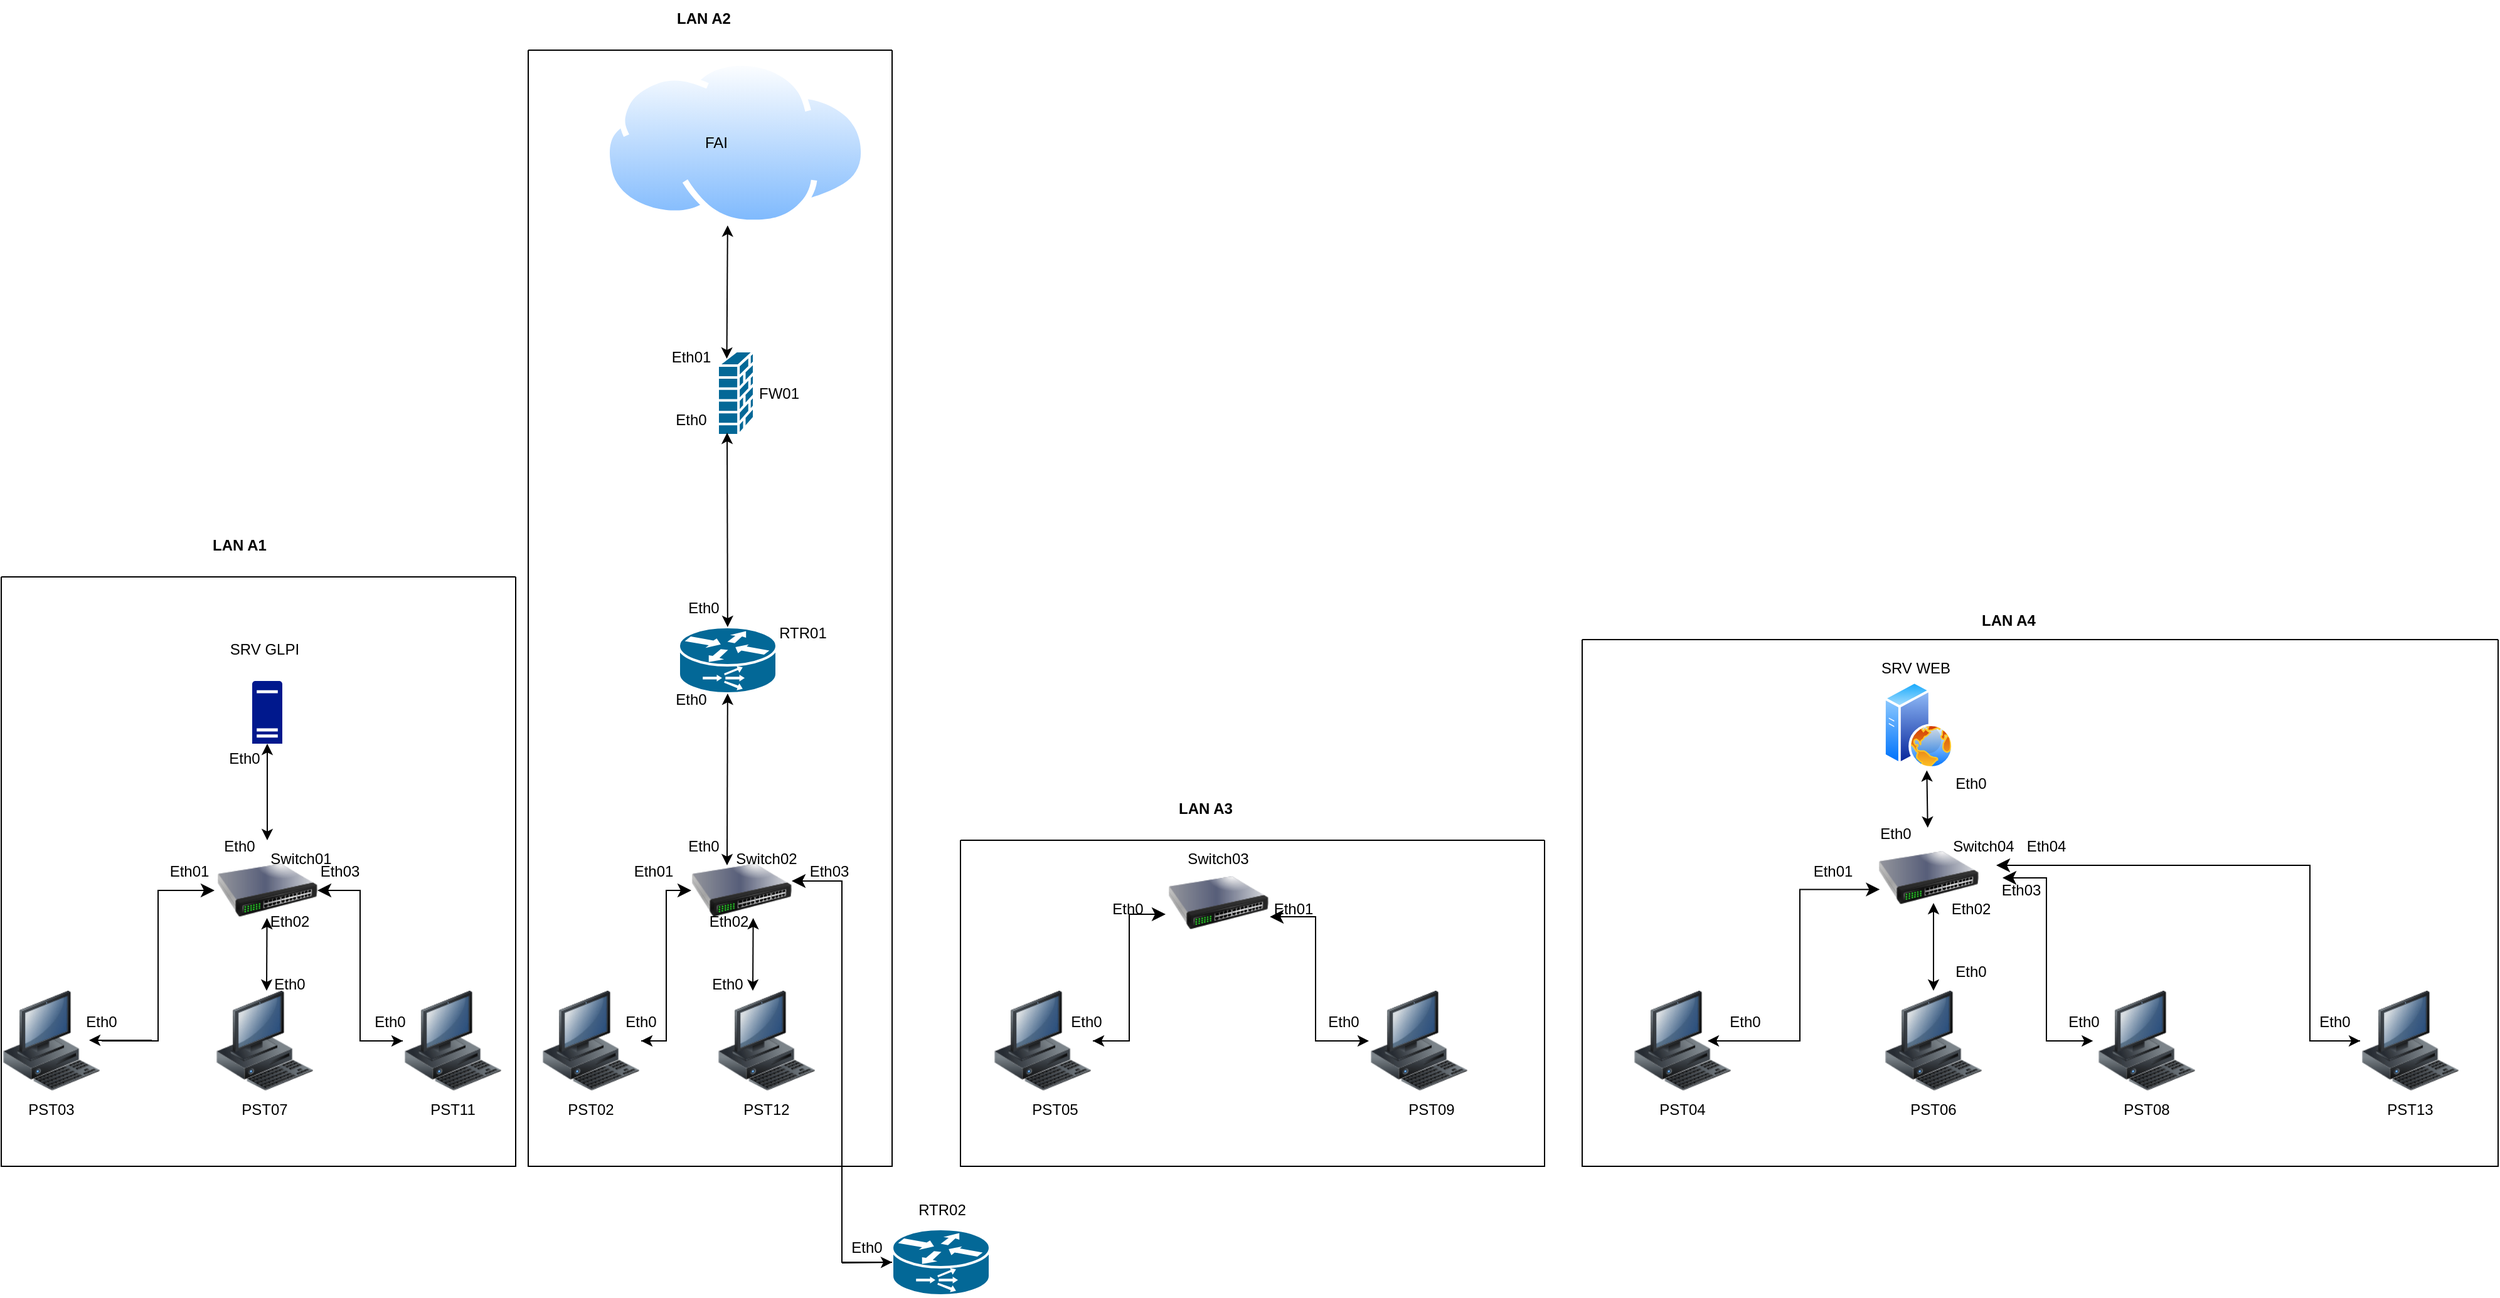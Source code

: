 <mxfile version="23.0.2" type="github">
  <diagram name="Page-1" id="hcv_wD8Ppl5ltnBhb6wF">
    <mxGraphModel dx="2022" dy="615" grid="1" gridSize="10" guides="1" tooltips="1" connect="1" arrows="1" fold="1" page="1" pageScale="1" pageWidth="827" pageHeight="1169" math="0" shadow="0">
      <root>
        <mxCell id="0" />
        <mxCell id="1" parent="0" />
        <mxCell id="xK1gJ9lWxbFAn04bGuzU-1" value="" style="shape=mxgraph.cisco.routers.content_service_router;sketch=0;html=1;pointerEvents=1;dashed=0;fillColor=#036897;strokeColor=#ffffff;strokeWidth=2;verticalLabelPosition=bottom;verticalAlign=top;align=center;outlineConnect=0;" parent="1" vertex="1">
          <mxGeometry x="390" y="510" width="78" height="53" as="geometry" />
        </mxCell>
        <mxCell id="xK1gJ9lWxbFAn04bGuzU-2" value="" style="shape=mxgraph.cisco.routers.content_service_router;sketch=0;html=1;pointerEvents=1;dashed=0;fillColor=#036897;strokeColor=#ffffff;strokeWidth=2;verticalLabelPosition=bottom;verticalAlign=top;align=center;outlineConnect=0;" parent="1" vertex="1">
          <mxGeometry x="560" y="990" width="78" height="53" as="geometry" />
        </mxCell>
        <mxCell id="xErXVpa4UoEsvvm1QY6W-1" value="" style="shape=mxgraph.cisco.security.firewall;sketch=0;html=1;pointerEvents=1;dashed=0;fillColor=#036897;strokeColor=#ffffff;strokeWidth=2;verticalLabelPosition=bottom;verticalAlign=top;align=center;outlineConnect=0;" vertex="1" parent="1">
          <mxGeometry x="421" y="290" width="29" height="67" as="geometry" />
        </mxCell>
        <mxCell id="xErXVpa4UoEsvvm1QY6W-3" value="" style="image;aspect=fixed;perimeter=ellipsePerimeter;html=1;align=center;shadow=0;dashed=0;spacingTop=3;image=img/lib/active_directory/internet_cloud.svg;" vertex="1" parent="1">
          <mxGeometry x="330" y="57.7" width="210" height="132.3" as="geometry" />
        </mxCell>
        <mxCell id="xErXVpa4UoEsvvm1QY6W-4" value="RTR01" style="text;html=1;strokeColor=none;fillColor=none;align=center;verticalAlign=middle;whiteSpace=wrap;rounded=0;" vertex="1" parent="1">
          <mxGeometry x="459" y="500" width="60" height="30" as="geometry" />
        </mxCell>
        <mxCell id="xErXVpa4UoEsvvm1QY6W-5" value="RTR02" style="text;html=1;strokeColor=none;fillColor=none;align=center;verticalAlign=middle;whiteSpace=wrap;rounded=0;" vertex="1" parent="1">
          <mxGeometry x="570" y="960" width="60" height="30" as="geometry" />
        </mxCell>
        <mxCell id="xErXVpa4UoEsvvm1QY6W-6" value="FW01" style="text;html=1;strokeColor=none;fillColor=none;align=center;verticalAlign=middle;whiteSpace=wrap;rounded=0;" vertex="1" parent="1">
          <mxGeometry x="440" y="308.5" width="60" height="30" as="geometry" />
        </mxCell>
        <mxCell id="xErXVpa4UoEsvvm1QY6W-7" value="Eth0" style="text;html=1;strokeColor=none;fillColor=none;align=center;verticalAlign=middle;whiteSpace=wrap;rounded=0;" vertex="1" parent="1">
          <mxGeometry x="380" y="480" width="60" height="30" as="geometry" />
        </mxCell>
        <mxCell id="xErXVpa4UoEsvvm1QY6W-8" value="FAI" style="text;html=1;strokeColor=none;fillColor=none;align=center;verticalAlign=middle;whiteSpace=wrap;rounded=0;" vertex="1" parent="1">
          <mxGeometry x="390" y="108.85" width="60" height="30" as="geometry" />
        </mxCell>
        <mxCell id="xErXVpa4UoEsvvm1QY6W-9" value="" style="endArrow=classic;startArrow=classic;html=1;rounded=0;exitX=0.25;exitY=0.09;exitDx=0;exitDy=0;exitPerimeter=0;entryX=0.471;entryY=0.998;entryDx=0;entryDy=0;entryPerimeter=0;" edge="1" parent="1" source="xErXVpa4UoEsvvm1QY6W-1" target="xErXVpa4UoEsvvm1QY6W-3">
          <mxGeometry width="50" height="50" relative="1" as="geometry">
            <mxPoint x="340" y="270" as="sourcePoint" />
            <mxPoint x="330" y="190" as="targetPoint" />
          </mxGeometry>
        </mxCell>
        <mxCell id="xErXVpa4UoEsvvm1QY6W-10" value="" style="endArrow=classic;startArrow=classic;html=1;rounded=0;exitX=0.5;exitY=0;exitDx=0;exitDy=0;exitPerimeter=0;" edge="1" parent="1">
          <mxGeometry width="50" height="50" relative="1" as="geometry">
            <mxPoint x="61.5" y="800" as="sourcePoint" />
            <mxPoint x="61.796" y="742" as="targetPoint" />
          </mxGeometry>
        </mxCell>
        <mxCell id="xErXVpa4UoEsvvm1QY6W-11" value="" style="endArrow=classic;startArrow=classic;html=1;rounded=0;exitX=0.356;exitY=0.25;exitDx=0;exitDy=0;exitPerimeter=0;" edge="1" parent="1" source="xErXVpa4UoEsvvm1QY6W-14" target="xK1gJ9lWxbFAn04bGuzU-1">
          <mxGeometry width="50" height="50" relative="1" as="geometry">
            <mxPoint x="328.5" y="658" as="sourcePoint" />
            <mxPoint x="328.5" y="560" as="targetPoint" />
          </mxGeometry>
        </mxCell>
        <mxCell id="xErXVpa4UoEsvvm1QY6W-12" value="" style="endArrow=classic;startArrow=classic;html=1;rounded=0;entryX=0.259;entryY=0.97;entryDx=0;entryDy=0;entryPerimeter=0;" edge="1" parent="1" source="xK1gJ9lWxbFAn04bGuzU-1" target="xErXVpa4UoEsvvm1QY6W-1">
          <mxGeometry width="50" height="50" relative="1" as="geometry">
            <mxPoint x="334.5" y="448" as="sourcePoint" />
            <mxPoint x="334.5" y="350" as="targetPoint" />
          </mxGeometry>
        </mxCell>
        <mxCell id="xErXVpa4UoEsvvm1QY6W-13" value="Eth0" style="text;html=1;strokeColor=none;fillColor=none;align=center;verticalAlign=middle;whiteSpace=wrap;rounded=0;" vertex="1" parent="1">
          <mxGeometry x="370" y="330" width="60" height="30" as="geometry" />
        </mxCell>
        <mxCell id="xErXVpa4UoEsvvm1QY6W-14" value="" style="image;html=1;image=img/lib/clip_art/networking/Switch_128x128.png" vertex="1" parent="1">
          <mxGeometry x="400" y="680" width="80" height="80" as="geometry" />
        </mxCell>
        <mxCell id="xErXVpa4UoEsvvm1QY6W-16" value="" style="image;aspect=fixed;perimeter=ellipsePerimeter;html=1;align=center;shadow=0;dashed=0;spacingTop=3;image=img/lib/active_directory/web_server.svg;" vertex="1" parent="1">
          <mxGeometry x="1350" y="553" width="56" height="70" as="geometry" />
        </mxCell>
        <mxCell id="xErXVpa4UoEsvvm1QY6W-17" value="" style="sketch=0;aspect=fixed;pointerEvents=1;shadow=0;dashed=0;html=1;strokeColor=none;labelPosition=center;verticalLabelPosition=bottom;verticalAlign=top;align=center;fillColor=#00188D;shape=mxgraph.mscae.enterprise.server_generic" vertex="1" parent="1">
          <mxGeometry x="50" y="553" width="24" height="50" as="geometry" />
        </mxCell>
        <mxCell id="xErXVpa4UoEsvvm1QY6W-18" value="SRV GLPI" style="text;html=1;strokeColor=none;fillColor=none;align=center;verticalAlign=middle;whiteSpace=wrap;rounded=0;" vertex="1" parent="1">
          <mxGeometry x="30" y="513" width="60" height="30" as="geometry" />
        </mxCell>
        <mxCell id="xErXVpa4UoEsvvm1QY6W-19" value="" style="image;html=1;image=img/lib/clip_art/computers/Workstation_128x128.png" vertex="1" parent="1">
          <mxGeometry x="-150" y="800" width="80" height="80" as="geometry" />
        </mxCell>
        <mxCell id="xErXVpa4UoEsvvm1QY6W-20" value="" style="image;html=1;image=img/lib/clip_art/computers/Workstation_128x128.png" vertex="1" parent="1">
          <mxGeometry x="20" y="800" width="80" height="80" as="geometry" />
        </mxCell>
        <mxCell id="xErXVpa4UoEsvvm1QY6W-21" value="" style="image;html=1;image=img/lib/clip_art/computers/Workstation_128x128.png" vertex="1" parent="1">
          <mxGeometry x="170" y="800" width="80" height="80" as="geometry" />
        </mxCell>
        <mxCell id="xErXVpa4UoEsvvm1QY6W-22" value="" style="image;html=1;image=img/lib/clip_art/networking/Switch_128x128.png" vertex="1" parent="1">
          <mxGeometry x="22" y="680" width="80" height="80" as="geometry" />
        </mxCell>
        <mxCell id="xErXVpa4UoEsvvm1QY6W-23" value="Switch01" style="text;html=1;strokeColor=none;fillColor=none;align=center;verticalAlign=middle;whiteSpace=wrap;rounded=0;" vertex="1" parent="1">
          <mxGeometry x="59" y="680" width="60" height="30" as="geometry" />
        </mxCell>
        <mxCell id="xErXVpa4UoEsvvm1QY6W-25" value="" style="endArrow=classic;startArrow=classic;html=1;rounded=0;entryX=0.5;entryY=1;entryDx=0;entryDy=0;entryPerimeter=0;" edge="1" parent="1" source="xErXVpa4UoEsvvm1QY6W-22" target="xErXVpa4UoEsvvm1QY6W-17">
          <mxGeometry width="50" height="50" relative="1" as="geometry">
            <mxPoint x="60" y="690" as="sourcePoint" />
            <mxPoint x="110" y="640" as="targetPoint" />
          </mxGeometry>
        </mxCell>
        <mxCell id="xErXVpa4UoEsvvm1QY6W-34" value="" style="edgeStyle=elbowEdgeStyle;elbow=horizontal;endArrow=classic;html=1;curved=0;rounded=0;endSize=8;startSize=8;" edge="1" parent="1" source="xErXVpa4UoEsvvm1QY6W-19">
          <mxGeometry width="50" height="50" relative="1" as="geometry">
            <mxPoint x="-90" y="770" as="sourcePoint" />
            <mxPoint x="20" y="720" as="targetPoint" />
          </mxGeometry>
        </mxCell>
        <mxCell id="xErXVpa4UoEsvvm1QY6W-37" value="" style="endArrow=classic;html=1;rounded=0;" edge="1" parent="1">
          <mxGeometry width="50" height="50" relative="1" as="geometry">
            <mxPoint x="-30" y="839.5" as="sourcePoint" />
            <mxPoint x="-80" y="839.5" as="targetPoint" />
          </mxGeometry>
        </mxCell>
        <mxCell id="xErXVpa4UoEsvvm1QY6W-39" value="" style="edgeStyle=elbowEdgeStyle;elbow=horizontal;endArrow=classic;html=1;curved=0;rounded=0;endSize=8;startSize=8;entryX=1;entryY=0.5;entryDx=0;entryDy=0;exitX=0;exitY=0.5;exitDx=0;exitDy=0;" edge="1" parent="1" source="xErXVpa4UoEsvvm1QY6W-21" target="xErXVpa4UoEsvvm1QY6W-22">
          <mxGeometry width="50" height="50" relative="1" as="geometry">
            <mxPoint x="220" y="840" as="sourcePoint" />
            <mxPoint x="250" y="710" as="targetPoint" />
          </mxGeometry>
        </mxCell>
        <mxCell id="xErXVpa4UoEsvvm1QY6W-40" value="" style="endArrow=classic;html=1;rounded=0;" edge="1" parent="1">
          <mxGeometry width="50" height="50" relative="1" as="geometry">
            <mxPoint x="140" y="840" as="sourcePoint" />
            <mxPoint x="170" y="840" as="targetPoint" />
          </mxGeometry>
        </mxCell>
        <mxCell id="xErXVpa4UoEsvvm1QY6W-41" value="PST11" style="text;html=1;strokeColor=none;fillColor=none;align=center;verticalAlign=middle;whiteSpace=wrap;rounded=0;" vertex="1" parent="1">
          <mxGeometry x="180" y="880" width="60" height="30" as="geometry" />
        </mxCell>
        <mxCell id="xErXVpa4UoEsvvm1QY6W-42" value="PST07" style="text;html=1;strokeColor=none;fillColor=none;align=center;verticalAlign=middle;whiteSpace=wrap;rounded=0;" vertex="1" parent="1">
          <mxGeometry x="30" y="880" width="60" height="30" as="geometry" />
        </mxCell>
        <mxCell id="xErXVpa4UoEsvvm1QY6W-43" value="PST03" style="text;html=1;strokeColor=none;fillColor=none;align=center;verticalAlign=middle;whiteSpace=wrap;rounded=0;" vertex="1" parent="1">
          <mxGeometry x="-140" y="880" width="60" height="30" as="geometry" />
        </mxCell>
        <mxCell id="xErXVpa4UoEsvvm1QY6W-44" value="Eth0" style="text;html=1;strokeColor=none;fillColor=none;align=center;verticalAlign=middle;whiteSpace=wrap;rounded=0;" vertex="1" parent="1">
          <mxGeometry x="510" y="990" width="60" height="30" as="geometry" />
        </mxCell>
        <mxCell id="xErXVpa4UoEsvvm1QY6W-46" value="Eth03" style="text;html=1;strokeColor=none;fillColor=none;align=center;verticalAlign=middle;whiteSpace=wrap;rounded=0;" vertex="1" parent="1">
          <mxGeometry x="90" y="690" width="60" height="30" as="geometry" />
        </mxCell>
        <mxCell id="xErXVpa4UoEsvvm1QY6W-47" value="Eth02" style="text;html=1;strokeColor=none;fillColor=none;align=center;verticalAlign=middle;whiteSpace=wrap;rounded=0;" vertex="1" parent="1">
          <mxGeometry x="50" y="730" width="60" height="30" as="geometry" />
        </mxCell>
        <mxCell id="xErXVpa4UoEsvvm1QY6W-48" value="Eth01" style="text;html=1;strokeColor=none;fillColor=none;align=center;verticalAlign=middle;whiteSpace=wrap;rounded=0;" vertex="1" parent="1">
          <mxGeometry x="-30" y="690" width="60" height="30" as="geometry" />
        </mxCell>
        <mxCell id="xErXVpa4UoEsvvm1QY6W-49" value="Eth0" style="text;html=1;strokeColor=none;fillColor=none;align=center;verticalAlign=middle;whiteSpace=wrap;rounded=0;" vertex="1" parent="1">
          <mxGeometry x="14" y="600" width="60" height="30" as="geometry" />
        </mxCell>
        <mxCell id="xErXVpa4UoEsvvm1QY6W-50" value="Eth0" style="text;html=1;strokeColor=none;fillColor=none;align=center;verticalAlign=middle;whiteSpace=wrap;rounded=0;" vertex="1" parent="1">
          <mxGeometry x="10" y="670" width="60" height="30" as="geometry" />
        </mxCell>
        <mxCell id="xErXVpa4UoEsvvm1QY6W-51" value="Eth0" style="text;html=1;strokeColor=none;fillColor=none;align=center;verticalAlign=middle;whiteSpace=wrap;rounded=0;" vertex="1" parent="1">
          <mxGeometry x="130" y="810" width="60" height="30" as="geometry" />
        </mxCell>
        <mxCell id="xErXVpa4UoEsvvm1QY6W-52" value="Eth0" style="text;html=1;strokeColor=none;fillColor=none;align=center;verticalAlign=middle;whiteSpace=wrap;rounded=0;" vertex="1" parent="1">
          <mxGeometry x="50" y="780" width="60" height="30" as="geometry" />
        </mxCell>
        <mxCell id="xErXVpa4UoEsvvm1QY6W-53" value="Eth0" style="text;html=1;strokeColor=none;fillColor=none;align=center;verticalAlign=middle;whiteSpace=wrap;rounded=0;" vertex="1" parent="1">
          <mxGeometry x="-100" y="810" width="60" height="30" as="geometry" />
        </mxCell>
        <mxCell id="xErXVpa4UoEsvvm1QY6W-54" value="" style="swimlane;startSize=0;" vertex="1" parent="1">
          <mxGeometry x="-150" y="470" width="410" height="470" as="geometry" />
        </mxCell>
        <mxCell id="xErXVpa4UoEsvvm1QY6W-55" value="Eth0" style="text;html=1;strokeColor=none;fillColor=none;align=center;verticalAlign=middle;whiteSpace=wrap;rounded=0;" vertex="1" parent="1">
          <mxGeometry x="370" y="553" width="60" height="30" as="geometry" />
        </mxCell>
        <mxCell id="xErXVpa4UoEsvvm1QY6W-56" value="Eth01" style="text;html=1;strokeColor=none;fillColor=none;align=center;verticalAlign=middle;whiteSpace=wrap;rounded=0;" vertex="1" parent="1">
          <mxGeometry x="370" y="280" width="60" height="30" as="geometry" />
        </mxCell>
        <mxCell id="xErXVpa4UoEsvvm1QY6W-57" value="&lt;b&gt;LAN A1&lt;/b&gt;" style="text;html=1;strokeColor=none;fillColor=none;align=center;verticalAlign=middle;whiteSpace=wrap;rounded=0;" vertex="1" parent="1">
          <mxGeometry x="10" y="430" width="60" height="30" as="geometry" />
        </mxCell>
        <mxCell id="xErXVpa4UoEsvvm1QY6W-59" value="" style="image;html=1;image=img/lib/clip_art/computers/Workstation_128x128.png" vertex="1" parent="1">
          <mxGeometry x="280" y="800" width="80" height="80" as="geometry" />
        </mxCell>
        <mxCell id="xErXVpa4UoEsvvm1QY6W-62" value="" style="edgeStyle=elbowEdgeStyle;elbow=horizontal;endArrow=classic;html=1;curved=0;rounded=0;endSize=8;startSize=8;" edge="1" parent="1" source="xErXVpa4UoEsvvm1QY6W-59" target="xErXVpa4UoEsvvm1QY6W-14">
          <mxGeometry width="50" height="50" relative="1" as="geometry">
            <mxPoint x="340" y="780" as="sourcePoint" />
            <mxPoint x="390" y="730" as="targetPoint" />
          </mxGeometry>
        </mxCell>
        <mxCell id="xErXVpa4UoEsvvm1QY6W-64" value="" style="endArrow=classic;html=1;rounded=0;entryX=1;entryY=0.5;entryDx=0;entryDy=0;" edge="1" parent="1" target="xErXVpa4UoEsvvm1QY6W-59">
          <mxGeometry width="50" height="50" relative="1" as="geometry">
            <mxPoint x="380" y="840" as="sourcePoint" />
            <mxPoint x="360" y="760" as="targetPoint" />
            <Array as="points">
              <mxPoint x="370" y="840" />
            </Array>
          </mxGeometry>
        </mxCell>
        <mxCell id="xErXVpa4UoEsvvm1QY6W-65" value="Switch02" style="text;html=1;strokeColor=none;fillColor=none;align=center;verticalAlign=middle;whiteSpace=wrap;rounded=0;" vertex="1" parent="1">
          <mxGeometry x="430" y="680" width="60" height="30" as="geometry" />
        </mxCell>
        <mxCell id="xErXVpa4UoEsvvm1QY6W-66" value="" style="edgeStyle=elbowEdgeStyle;elbow=horizontal;endArrow=classic;html=1;curved=0;rounded=0;endSize=8;startSize=8;exitX=0;exitY=0.5;exitDx=0;exitDy=0;entryX=0;entryY=0.75;entryDx=0;entryDy=0;exitPerimeter=0;" edge="1" parent="1" source="xK1gJ9lWxbFAn04bGuzU-2" target="xErXVpa4UoEsvvm1QY6W-79">
          <mxGeometry width="50" height="50" relative="1" as="geometry">
            <mxPoint x="640" y="850.54" as="sourcePoint" />
            <mxPoint x="519" y="720" as="targetPoint" />
          </mxGeometry>
        </mxCell>
        <mxCell id="xErXVpa4UoEsvvm1QY6W-68" value="PST12" style="text;html=1;strokeColor=none;fillColor=none;align=center;verticalAlign=middle;whiteSpace=wrap;rounded=0;" vertex="1" parent="1">
          <mxGeometry x="430" y="880" width="60" height="30" as="geometry" />
        </mxCell>
        <mxCell id="xErXVpa4UoEsvvm1QY6W-69" value="PST02" style="text;html=1;strokeColor=none;fillColor=none;align=center;verticalAlign=middle;whiteSpace=wrap;rounded=0;" vertex="1" parent="1">
          <mxGeometry x="290" y="880" width="60" height="30" as="geometry" />
        </mxCell>
        <mxCell id="xErXVpa4UoEsvvm1QY6W-72" value="Eth0" style="text;html=1;strokeColor=none;fillColor=none;align=center;verticalAlign=middle;whiteSpace=wrap;rounded=0;" vertex="1" parent="1">
          <mxGeometry x="380" y="670" width="60" height="30" as="geometry" />
        </mxCell>
        <mxCell id="xErXVpa4UoEsvvm1QY6W-73" value="Eth02" style="text;html=1;strokeColor=none;fillColor=none;align=center;verticalAlign=middle;whiteSpace=wrap;rounded=0;" vertex="1" parent="1">
          <mxGeometry x="400" y="730" width="60" height="30" as="geometry" />
        </mxCell>
        <mxCell id="xErXVpa4UoEsvvm1QY6W-74" value="Eth0" style="text;html=1;strokeColor=none;fillColor=none;align=center;verticalAlign=middle;whiteSpace=wrap;rounded=0;" vertex="1" parent="1">
          <mxGeometry x="399" y="780" width="60" height="30" as="geometry" />
        </mxCell>
        <mxCell id="xErXVpa4UoEsvvm1QY6W-75" value="Eth01" style="text;html=1;strokeColor=none;fillColor=none;align=center;verticalAlign=middle;whiteSpace=wrap;rounded=0;" vertex="1" parent="1">
          <mxGeometry x="340" y="690" width="60" height="30" as="geometry" />
        </mxCell>
        <mxCell id="xErXVpa4UoEsvvm1QY6W-76" value="Eth0" style="text;html=1;strokeColor=none;fillColor=none;align=center;verticalAlign=middle;whiteSpace=wrap;rounded=0;" vertex="1" parent="1">
          <mxGeometry x="330" y="810" width="60" height="30" as="geometry" />
        </mxCell>
        <mxCell id="xErXVpa4UoEsvvm1QY6W-78" value="" style="endArrow=classic;startArrow=classic;html=1;rounded=0;exitX=0.5;exitY=0;exitDx=0;exitDy=0;exitPerimeter=0;" edge="1" parent="1">
          <mxGeometry width="50" height="50" relative="1" as="geometry">
            <mxPoint x="449" y="800" as="sourcePoint" />
            <mxPoint x="449.296" y="742" as="targetPoint" />
          </mxGeometry>
        </mxCell>
        <mxCell id="xErXVpa4UoEsvvm1QY6W-79" value="Eth03" style="text;html=1;strokeColor=none;fillColor=none;align=center;verticalAlign=middle;whiteSpace=wrap;rounded=0;" vertex="1" parent="1">
          <mxGeometry x="480" y="690" width="60" height="30" as="geometry" />
        </mxCell>
        <mxCell id="xErXVpa4UoEsvvm1QY6W-80" value="" style="endArrow=classic;html=1;rounded=0;entryX=0;entryY=0.5;entryDx=0;entryDy=0;entryPerimeter=0;" edge="1" parent="1" target="xK1gJ9lWxbFAn04bGuzU-2">
          <mxGeometry width="50" height="50" relative="1" as="geometry">
            <mxPoint x="520" y="1017" as="sourcePoint" />
            <mxPoint x="660" y="840" as="targetPoint" />
          </mxGeometry>
        </mxCell>
        <mxCell id="xErXVpa4UoEsvvm1QY6W-81" value="" style="swimlane;startSize=0;" vertex="1" parent="1">
          <mxGeometry x="270" y="50" width="290" height="890" as="geometry" />
        </mxCell>
        <mxCell id="xErXVpa4UoEsvvm1QY6W-58" value="" style="image;html=1;image=img/lib/clip_art/computers/Workstation_128x128.png" vertex="1" parent="xErXVpa4UoEsvvm1QY6W-81">
          <mxGeometry x="150" y="750" width="80" height="80" as="geometry" />
        </mxCell>
        <mxCell id="xErXVpa4UoEsvvm1QY6W-82" value="&lt;b&gt;LAN A2&lt;/b&gt;" style="text;html=1;strokeColor=none;fillColor=none;align=center;verticalAlign=middle;whiteSpace=wrap;rounded=0;" vertex="1" parent="1">
          <mxGeometry x="380" y="10" width="60" height="30" as="geometry" />
        </mxCell>
        <mxCell id="xErXVpa4UoEsvvm1QY6W-85" value="" style="image;html=1;image=img/lib/clip_art/computers/Workstation_128x128.png" vertex="1" parent="1">
          <mxGeometry x="940" y="800" width="80" height="80" as="geometry" />
        </mxCell>
        <mxCell id="xErXVpa4UoEsvvm1QY6W-86" value="" style="image;html=1;image=img/lib/clip_art/computers/Workstation_128x128.png" vertex="1" parent="1">
          <mxGeometry x="640" y="800" width="80" height="80" as="geometry" />
        </mxCell>
        <mxCell id="xErXVpa4UoEsvvm1QY6W-87" value="" style="edgeStyle=elbowEdgeStyle;elbow=horizontal;endArrow=classic;html=1;curved=0;rounded=0;endSize=8;startSize=8;entryX=-0.025;entryY=0.613;entryDx=0;entryDy=0;entryPerimeter=0;" edge="1" parent="1" source="xErXVpa4UoEsvvm1QY6W-86" target="xErXVpa4UoEsvvm1QY6W-83">
          <mxGeometry width="50" height="50" relative="1" as="geometry">
            <mxPoint x="719" y="850" as="sourcePoint" />
            <mxPoint x="759" y="730" as="targetPoint" />
          </mxGeometry>
        </mxCell>
        <mxCell id="xErXVpa4UoEsvvm1QY6W-88" value="" style="endArrow=classic;html=1;rounded=0;entryX=1;entryY=0.5;entryDx=0;entryDy=0;" edge="1" parent="1" target="xErXVpa4UoEsvvm1QY6W-86">
          <mxGeometry width="50" height="50" relative="1" as="geometry">
            <mxPoint x="730" y="840" as="sourcePoint" />
            <mxPoint x="807" y="860" as="targetPoint" />
          </mxGeometry>
        </mxCell>
        <mxCell id="xErXVpa4UoEsvvm1QY6W-89" value="Eth0" style="text;html=1;strokeColor=none;fillColor=none;align=center;verticalAlign=middle;whiteSpace=wrap;rounded=0;" vertex="1" parent="1">
          <mxGeometry x="890" y="810" width="60" height="30" as="geometry" />
        </mxCell>
        <mxCell id="xErXVpa4UoEsvvm1QY6W-90" value="Eth0" style="text;html=1;strokeColor=none;fillColor=none;align=center;verticalAlign=middle;whiteSpace=wrap;rounded=0;" vertex="1" parent="1">
          <mxGeometry x="684.5" y="810" width="60" height="30" as="geometry" />
        </mxCell>
        <mxCell id="xErXVpa4UoEsvvm1QY6W-91" value="Eth0" style="text;html=1;strokeColor=none;fillColor=none;align=center;verticalAlign=middle;whiteSpace=wrap;rounded=0;" vertex="1" parent="1">
          <mxGeometry x="718" y="720" width="60" height="30" as="geometry" />
        </mxCell>
        <mxCell id="xErXVpa4UoEsvvm1QY6W-92" value="PST09" style="text;html=1;strokeColor=none;fillColor=none;align=center;verticalAlign=middle;whiteSpace=wrap;rounded=0;" vertex="1" parent="1">
          <mxGeometry x="960" y="880" width="60" height="30" as="geometry" />
        </mxCell>
        <mxCell id="xErXVpa4UoEsvvm1QY6W-93" value="PST05" style="text;html=1;strokeColor=none;fillColor=none;align=center;verticalAlign=middle;whiteSpace=wrap;rounded=0;" vertex="1" parent="1">
          <mxGeometry x="660" y="880" width="60" height="30" as="geometry" />
        </mxCell>
        <mxCell id="xErXVpa4UoEsvvm1QY6W-94" value="" style="edgeStyle=elbowEdgeStyle;elbow=horizontal;endArrow=classic;html=1;curved=0;rounded=0;endSize=8;startSize=8;exitX=-0.075;exitY=0.5;exitDx=0;exitDy=0;exitPerimeter=0;entryX=1.013;entryY=0.638;entryDx=0;entryDy=0;entryPerimeter=0;" edge="1" parent="1" source="xErXVpa4UoEsvvm1QY6W-85" target="xErXVpa4UoEsvvm1QY6W-83">
          <mxGeometry width="50" height="50" relative="1" as="geometry">
            <mxPoint x="950" y="810" as="sourcePoint" />
            <mxPoint x="850" y="750" as="targetPoint" />
          </mxGeometry>
        </mxCell>
        <mxCell id="xErXVpa4UoEsvvm1QY6W-95" value="" style="endArrow=classic;html=1;rounded=0;entryX=0;entryY=0.5;entryDx=0;entryDy=0;" edge="1" parent="1" target="xErXVpa4UoEsvvm1QY6W-85">
          <mxGeometry width="50" height="50" relative="1" as="geometry">
            <mxPoint x="900" y="840" as="sourcePoint" />
            <mxPoint x="454" y="1080" as="targetPoint" />
            <Array as="points" />
          </mxGeometry>
        </mxCell>
        <mxCell id="xErXVpa4UoEsvvm1QY6W-97" value="" style="swimlane;startSize=0;" vertex="1" parent="1">
          <mxGeometry x="614.5" y="680" width="465.5" height="260" as="geometry" />
        </mxCell>
        <mxCell id="xErXVpa4UoEsvvm1QY6W-83" value="" style="image;html=1;image=img/lib/clip_art/networking/Switch_128x128.png" vertex="1" parent="xErXVpa4UoEsvvm1QY6W-97">
          <mxGeometry x="165.5" y="10" width="80" height="80" as="geometry" />
        </mxCell>
        <mxCell id="xErXVpa4UoEsvvm1QY6W-96" value="Eth01" style="text;html=1;strokeColor=none;fillColor=none;align=center;verticalAlign=middle;whiteSpace=wrap;rounded=0;" vertex="1" parent="xErXVpa4UoEsvvm1QY6W-97">
          <mxGeometry x="235.5" y="40" width="60" height="30" as="geometry" />
        </mxCell>
        <mxCell id="xErXVpa4UoEsvvm1QY6W-84" value="Switch03" style="text;html=1;strokeColor=none;fillColor=none;align=center;verticalAlign=middle;whiteSpace=wrap;rounded=0;" vertex="1" parent="xErXVpa4UoEsvvm1QY6W-97">
          <mxGeometry x="175.5" width="60" height="30" as="geometry" />
        </mxCell>
        <mxCell id="xErXVpa4UoEsvvm1QY6W-98" value="&lt;b&gt;LAN A3&lt;/b&gt;" style="text;html=1;strokeColor=none;fillColor=none;align=center;verticalAlign=middle;whiteSpace=wrap;rounded=0;" vertex="1" parent="1">
          <mxGeometry x="780" y="640" width="60" height="30" as="geometry" />
        </mxCell>
        <mxCell id="xErXVpa4UoEsvvm1QY6W-99" value="SRV WEB" style="text;html=1;strokeColor=none;fillColor=none;align=center;verticalAlign=middle;whiteSpace=wrap;rounded=0;" vertex="1" parent="1">
          <mxGeometry x="1346" y="533" width="60" height="20" as="geometry" />
        </mxCell>
        <mxCell id="xErXVpa4UoEsvvm1QY6W-100" value="" style="image;html=1;image=img/lib/clip_art/networking/Switch_128x128.png" vertex="1" parent="1">
          <mxGeometry x="1346" y="670" width="80" height="80" as="geometry" />
        </mxCell>
        <mxCell id="xErXVpa4UoEsvvm1QY6W-101" value="Switch04" style="text;html=1;strokeColor=none;fillColor=none;align=center;verticalAlign=middle;whiteSpace=wrap;rounded=0;" vertex="1" parent="1">
          <mxGeometry x="1400" y="670" width="60" height="30" as="geometry" />
        </mxCell>
        <mxCell id="xErXVpa4UoEsvvm1QY6W-102" value="" style="endArrow=classic;startArrow=classic;html=1;rounded=0;entryX=0.619;entryY=1.017;entryDx=0;entryDy=0;entryPerimeter=0;" edge="1" parent="1" source="xErXVpa4UoEsvvm1QY6W-100" target="xErXVpa4UoEsvvm1QY6W-16">
          <mxGeometry width="50" height="50" relative="1" as="geometry">
            <mxPoint x="1320" y="673" as="sourcePoint" />
            <mxPoint x="1370" y="623" as="targetPoint" />
          </mxGeometry>
        </mxCell>
        <mxCell id="xErXVpa4UoEsvvm1QY6W-103" value="" style="image;html=1;image=img/lib/clip_art/computers/Workstation_128x128.png" vertex="1" parent="1">
          <mxGeometry x="1730" y="800" width="80" height="80" as="geometry" />
        </mxCell>
        <mxCell id="xErXVpa4UoEsvvm1QY6W-104" value="" style="image;html=1;image=img/lib/clip_art/computers/Workstation_128x128.png" vertex="1" parent="1">
          <mxGeometry x="1520" y="800" width="80" height="80" as="geometry" />
        </mxCell>
        <mxCell id="xErXVpa4UoEsvvm1QY6W-105" value="" style="image;html=1;image=img/lib/clip_art/computers/Workstation_128x128.png" vertex="1" parent="1">
          <mxGeometry x="1350" y="800" width="80" height="80" as="geometry" />
        </mxCell>
        <mxCell id="xErXVpa4UoEsvvm1QY6W-106" value="" style="image;html=1;image=img/lib/clip_art/computers/Workstation_128x128.png" vertex="1" parent="1">
          <mxGeometry x="1150" y="800" width="80" height="80" as="geometry" />
        </mxCell>
        <mxCell id="xErXVpa4UoEsvvm1QY6W-107" value="" style="endArrow=classic;startArrow=classic;html=1;rounded=0;entryX=0.5;entryY=0;entryDx=0;entryDy=0;" edge="1" parent="1" target="xErXVpa4UoEsvvm1QY6W-105">
          <mxGeometry width="50" height="50" relative="1" as="geometry">
            <mxPoint x="1390" y="730" as="sourcePoint" />
            <mxPoint x="1395" y="634" as="targetPoint" />
          </mxGeometry>
        </mxCell>
        <mxCell id="xErXVpa4UoEsvvm1QY6W-108" value="" style="edgeStyle=elbowEdgeStyle;elbow=horizontal;endArrow=classic;html=1;curved=0;rounded=0;endSize=8;startSize=8;entryX=0.015;entryY=0.615;entryDx=0;entryDy=0;entryPerimeter=0;" edge="1" parent="1" target="xErXVpa4UoEsvvm1QY6W-100">
          <mxGeometry width="50" height="50" relative="1" as="geometry">
            <mxPoint x="1220" y="840" as="sourcePoint" />
            <mxPoint x="1278" y="744.5" as="targetPoint" />
          </mxGeometry>
        </mxCell>
        <mxCell id="xErXVpa4UoEsvvm1QY6W-109" value="" style="edgeStyle=elbowEdgeStyle;elbow=horizontal;endArrow=classic;html=1;curved=0;rounded=0;endSize=8;startSize=8;exitX=0;exitY=0.5;exitDx=0;exitDy=0;" edge="1" parent="1" source="xErXVpa4UoEsvvm1QY6W-103">
          <mxGeometry width="50" height="50" relative="1" as="geometry">
            <mxPoint x="1690" y="831" as="sourcePoint" />
            <mxPoint x="1440" y="700" as="targetPoint" />
            <Array as="points">
              <mxPoint x="1690" y="780" />
            </Array>
          </mxGeometry>
        </mxCell>
        <mxCell id="xErXVpa4UoEsvvm1QY6W-110" value="" style="edgeStyle=elbowEdgeStyle;elbow=horizontal;endArrow=classic;html=1;curved=0;rounded=0;endSize=8;startSize=8;" edge="1" parent="1">
          <mxGeometry width="50" height="50" relative="1" as="geometry">
            <mxPoint x="1515" y="840" as="sourcePoint" />
            <mxPoint x="1445" y="710" as="targetPoint" />
          </mxGeometry>
        </mxCell>
        <mxCell id="xErXVpa4UoEsvvm1QY6W-111" value="PST04" style="text;html=1;strokeColor=none;fillColor=none;align=center;verticalAlign=middle;whiteSpace=wrap;rounded=0;" vertex="1" parent="1">
          <mxGeometry x="1160" y="880" width="60" height="30" as="geometry" />
        </mxCell>
        <mxCell id="xErXVpa4UoEsvvm1QY6W-112" value="PST13" style="text;html=1;strokeColor=none;fillColor=none;align=center;verticalAlign=middle;whiteSpace=wrap;rounded=0;" vertex="1" parent="1">
          <mxGeometry x="1740" y="880" width="60" height="30" as="geometry" />
        </mxCell>
        <mxCell id="xErXVpa4UoEsvvm1QY6W-113" value="PST08" style="text;html=1;strokeColor=none;fillColor=none;align=center;verticalAlign=middle;whiteSpace=wrap;rounded=0;" vertex="1" parent="1">
          <mxGeometry x="1530" y="880" width="60" height="30" as="geometry" />
        </mxCell>
        <mxCell id="xErXVpa4UoEsvvm1QY6W-114" value="PST06" style="text;html=1;strokeColor=none;fillColor=none;align=center;verticalAlign=middle;whiteSpace=wrap;rounded=0;" vertex="1" parent="1">
          <mxGeometry x="1360" y="880" width="60" height="30" as="geometry" />
        </mxCell>
        <mxCell id="xErXVpa4UoEsvvm1QY6W-115" value="Eth01" style="text;html=1;strokeColor=none;fillColor=none;align=center;verticalAlign=middle;whiteSpace=wrap;rounded=0;" vertex="1" parent="1">
          <mxGeometry x="1280" y="690" width="60" height="30" as="geometry" />
        </mxCell>
        <mxCell id="xErXVpa4UoEsvvm1QY6W-117" value="Eth03" style="text;html=1;strokeColor=none;fillColor=none;align=center;verticalAlign=middle;whiteSpace=wrap;rounded=0;" vertex="1" parent="1">
          <mxGeometry x="1430" y="705" width="60" height="30" as="geometry" />
        </mxCell>
        <mxCell id="xErXVpa4UoEsvvm1QY6W-118" value="Eth04" style="text;html=1;strokeColor=none;fillColor=none;align=center;verticalAlign=middle;whiteSpace=wrap;rounded=0;" vertex="1" parent="1">
          <mxGeometry x="1450" y="670" width="60" height="30" as="geometry" />
        </mxCell>
        <mxCell id="xErXVpa4UoEsvvm1QY6W-119" value="Eth0" style="text;html=1;strokeColor=none;fillColor=none;align=center;verticalAlign=middle;whiteSpace=wrap;rounded=0;" vertex="1" parent="1">
          <mxGeometry x="1330" y="660" width="60" height="30" as="geometry" />
        </mxCell>
        <mxCell id="xErXVpa4UoEsvvm1QY6W-120" value="Eth0" style="text;html=1;strokeColor=none;fillColor=none;align=center;verticalAlign=middle;whiteSpace=wrap;rounded=0;" vertex="1" parent="1">
          <mxGeometry x="1390" y="620" width="60" height="30" as="geometry" />
        </mxCell>
        <mxCell id="xErXVpa4UoEsvvm1QY6W-121" value="Eth0" style="text;html=1;strokeColor=none;fillColor=none;align=center;verticalAlign=middle;whiteSpace=wrap;rounded=0;" vertex="1" parent="1">
          <mxGeometry x="1210" y="810" width="60" height="30" as="geometry" />
        </mxCell>
        <mxCell id="xErXVpa4UoEsvvm1QY6W-122" value="Eth0" style="text;html=1;strokeColor=none;fillColor=none;align=center;verticalAlign=middle;whiteSpace=wrap;rounded=0;" vertex="1" parent="1">
          <mxGeometry x="1390" y="770" width="60" height="30" as="geometry" />
        </mxCell>
        <mxCell id="xErXVpa4UoEsvvm1QY6W-123" value="Eth0" style="text;html=1;strokeColor=none;fillColor=none;align=center;verticalAlign=middle;whiteSpace=wrap;rounded=0;" vertex="1" parent="1">
          <mxGeometry x="1480" y="810" width="60" height="30" as="geometry" />
        </mxCell>
        <mxCell id="xErXVpa4UoEsvvm1QY6W-124" value="Eth0" style="text;html=1;strokeColor=none;fillColor=none;align=center;verticalAlign=middle;whiteSpace=wrap;rounded=0;" vertex="1" parent="1">
          <mxGeometry x="1680" y="810" width="60" height="30" as="geometry" />
        </mxCell>
        <mxCell id="xErXVpa4UoEsvvm1QY6W-125" value="Eth02" style="text;html=1;strokeColor=none;fillColor=none;align=center;verticalAlign=middle;whiteSpace=wrap;rounded=0;" vertex="1" parent="1">
          <mxGeometry x="1390" y="720" width="60" height="30" as="geometry" />
        </mxCell>
        <mxCell id="xErXVpa4UoEsvvm1QY6W-126" value="" style="endArrow=classic;html=1;rounded=0;entryX=0;entryY=1;entryDx=0;entryDy=0;" edge="1" parent="1" target="xErXVpa4UoEsvvm1QY6W-121">
          <mxGeometry width="50" height="50" relative="1" as="geometry">
            <mxPoint x="1280" y="840" as="sourcePoint" />
            <mxPoint x="1220" y="850" as="targetPoint" />
          </mxGeometry>
        </mxCell>
        <mxCell id="xErXVpa4UoEsvvm1QY6W-127" value="" style="endArrow=classic;html=1;rounded=0;entryX=0.619;entryY=1;entryDx=0;entryDy=0;entryPerimeter=0;exitX=0;exitY=1;exitDx=0;exitDy=0;" edge="1" parent="1" source="xErXVpa4UoEsvvm1QY6W-123" target="xErXVpa4UoEsvvm1QY6W-123">
          <mxGeometry width="50" height="50" relative="1" as="geometry">
            <mxPoint x="1510" y="740" as="sourcePoint" />
            <mxPoint x="1560" y="690" as="targetPoint" />
          </mxGeometry>
        </mxCell>
        <mxCell id="xErXVpa4UoEsvvm1QY6W-128" value="" style="endArrow=classic;html=1;rounded=0;entryX=0;entryY=0.5;entryDx=0;entryDy=0;elbow=vertical;" edge="1" parent="1" target="xErXVpa4UoEsvvm1QY6W-103">
          <mxGeometry width="50" height="50" relative="1" as="geometry">
            <mxPoint x="1690" y="840" as="sourcePoint" />
            <mxPoint x="1560" y="690" as="targetPoint" />
          </mxGeometry>
        </mxCell>
        <mxCell id="xErXVpa4UoEsvvm1QY6W-129" value="" style="swimlane;startSize=0;" vertex="1" parent="1">
          <mxGeometry x="1110" y="520" width="730" height="420" as="geometry" />
        </mxCell>
        <mxCell id="xErXVpa4UoEsvvm1QY6W-130" value="&lt;b&gt;LAN A4&lt;/b&gt;" style="text;html=1;strokeColor=none;fillColor=none;align=center;verticalAlign=middle;whiteSpace=wrap;rounded=0;" vertex="1" parent="1">
          <mxGeometry x="1420" y="490" width="60" height="30" as="geometry" />
        </mxCell>
      </root>
    </mxGraphModel>
  </diagram>
</mxfile>

